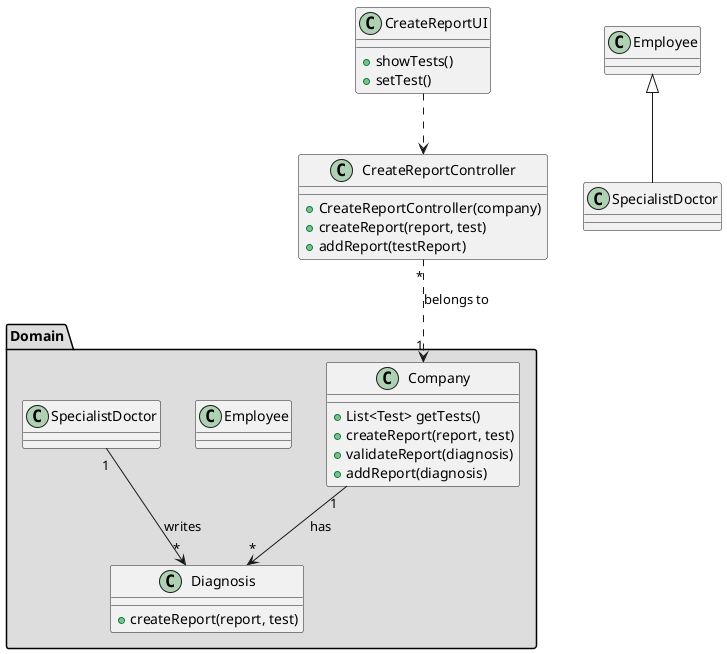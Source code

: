@startuml

skinparam classAtributionIconSize 0


class CreateReportUI {
    +showTests()
    +setTest()
}

class CreateReportController {
    +CreateReportController(company)
    +createReport(report, test)
    +addReport(testReport)
}

package "Domain" #DDDDDD {
class Diagnosis {
    +createReport(report, test)
  }

class Company {
    +List<Test> getTests()
    +createReport(report, test)
    +validateReport(diagnosis)
    +addReport(diagnosis)
}

class Employee {
}

class SpecialistDoctor {
}
}

CreateReportUI ..> CreateReportController
CreateReportController "*" ..> "1" Company : belongs to
Company "1" --> "*" Diagnosis : has
SpecialistDoctor "1" --> "*" Diagnosis : writes
class SpecialistDoctor extends Employee

@enduml